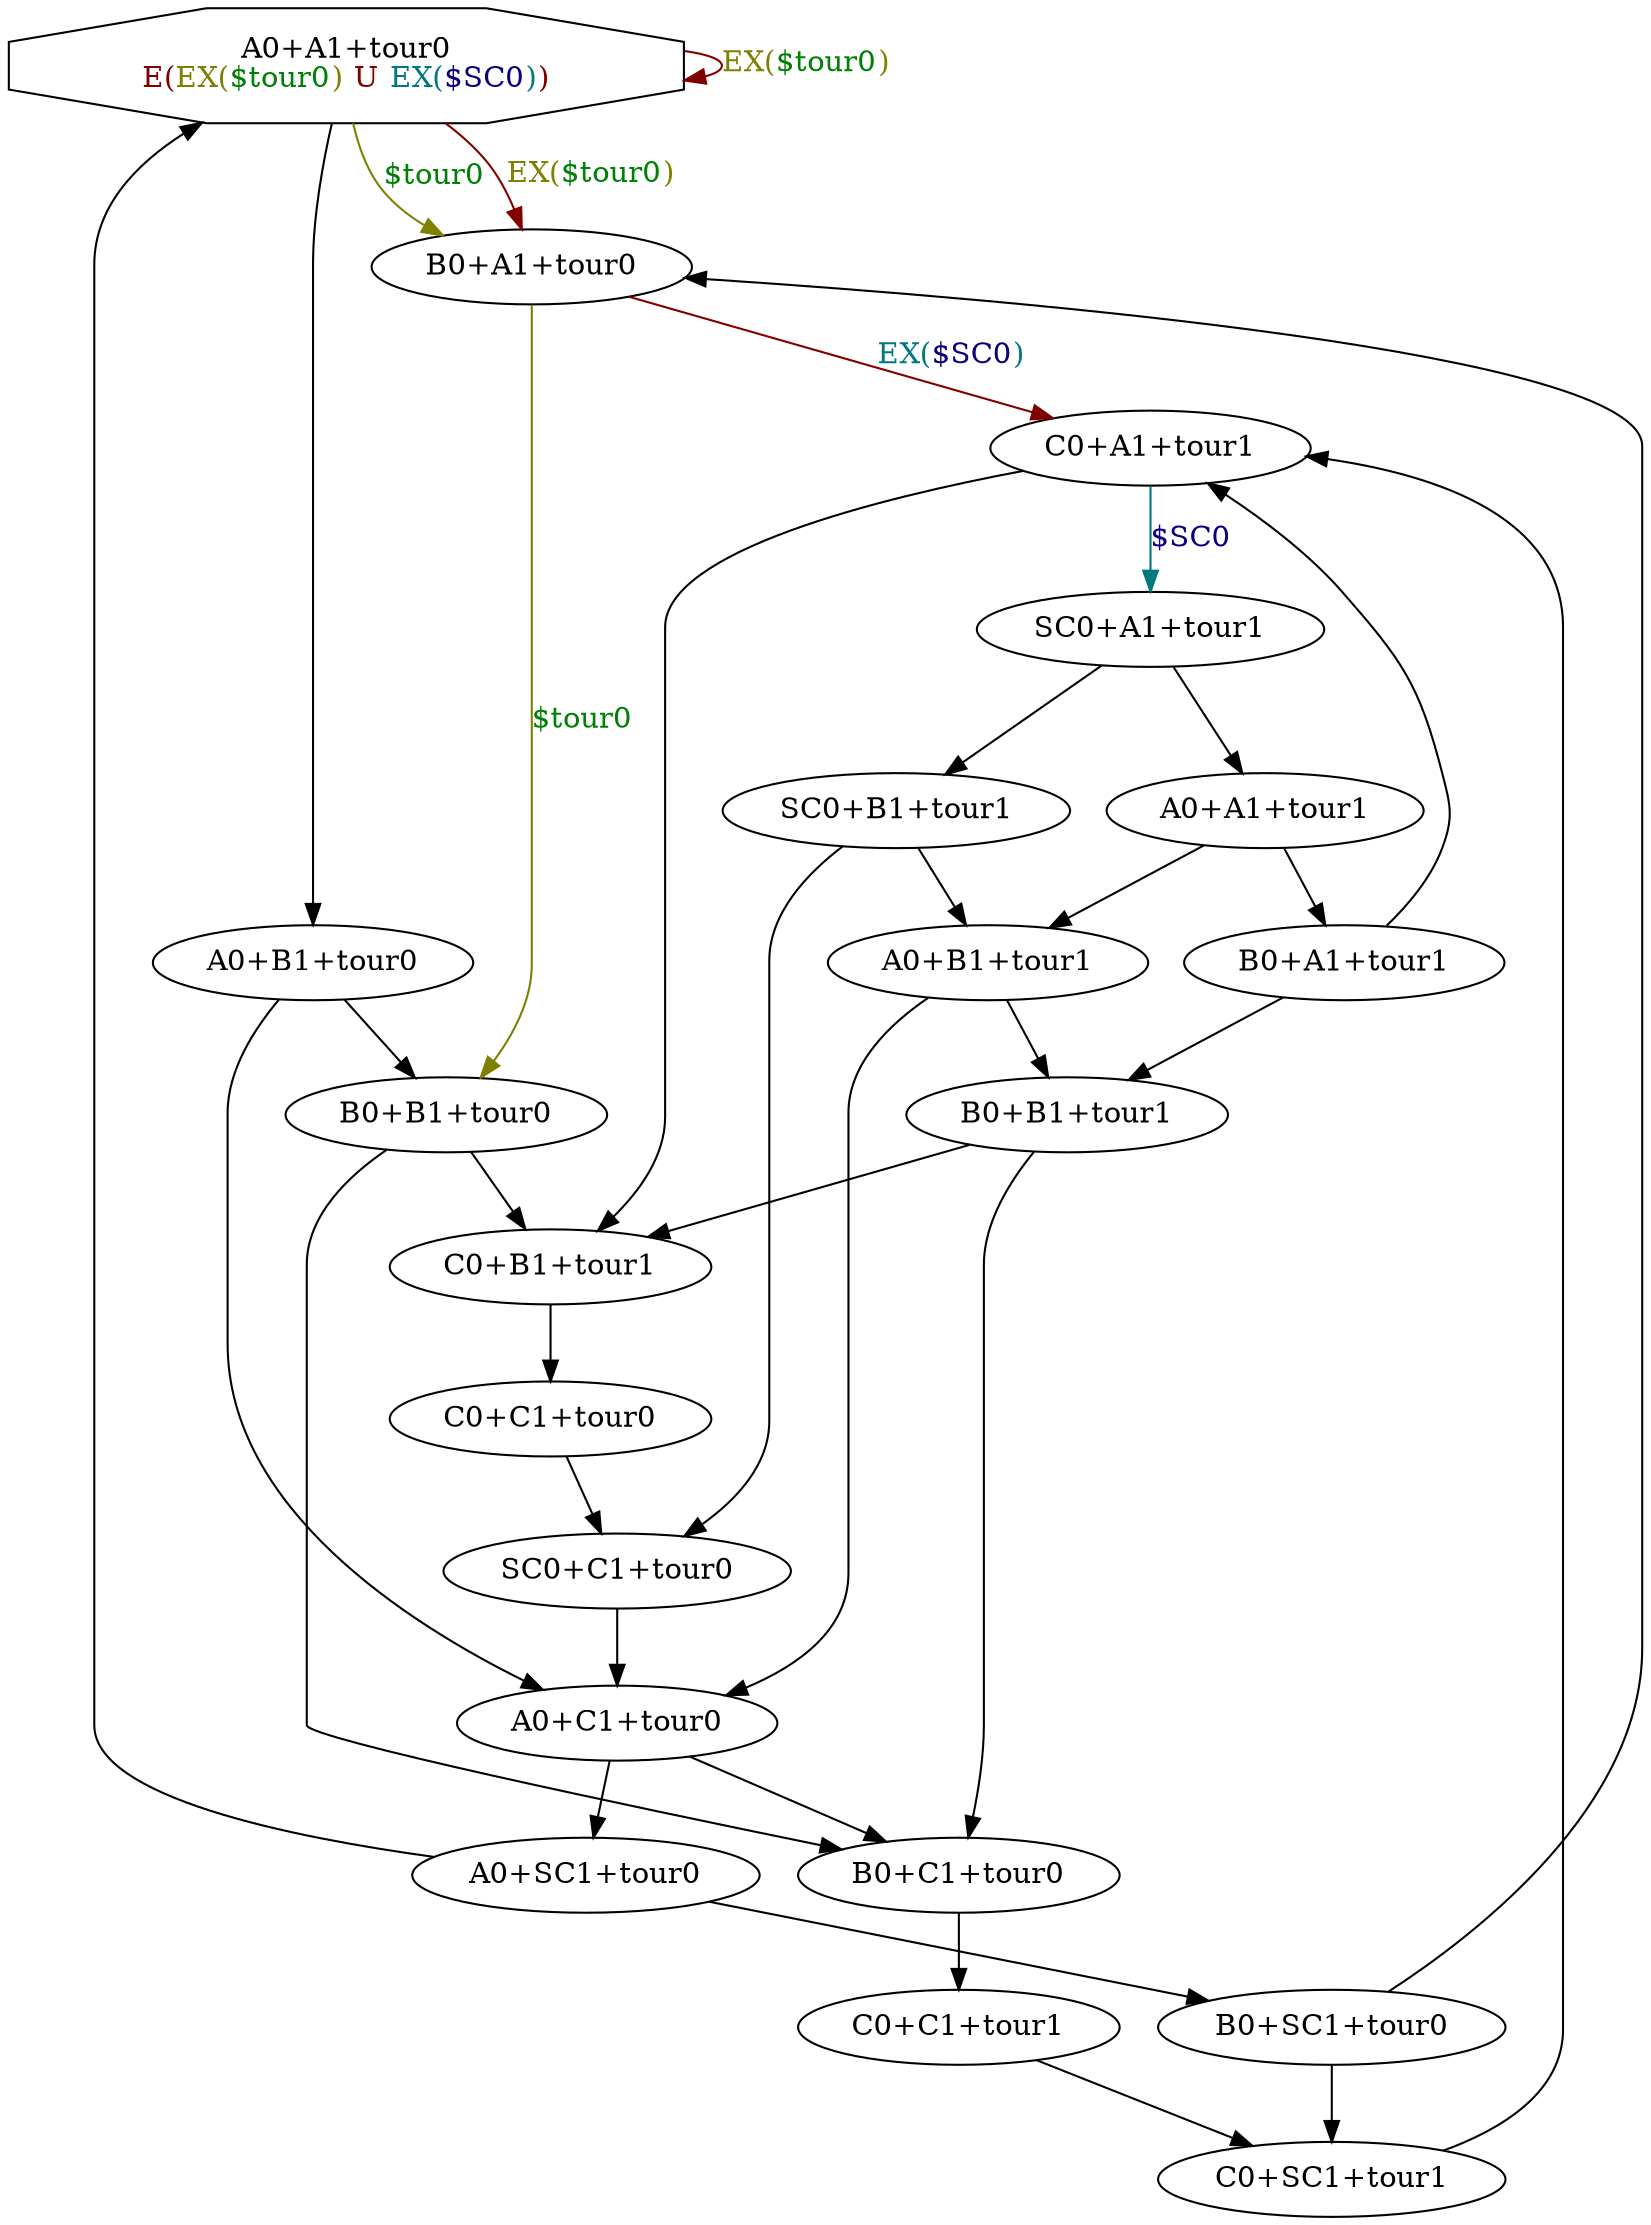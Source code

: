 digraph system {
N0 [label=<A0+A1+tour0<BR/><FONT COLOR="0.0 1 0.5">E(<FONT COLOR="0.17 1 0.5">EX(<FONT COLOR="0.34 1 0.5">$tour0</FONT>)</FONT> U <FONT COLOR="0.51 1 0.5">EX(<FONT COLOR="0.68 1 0.5">$SC0</FONT>)</FONT>)</FONT>>,shape=octagon]
N1 [label=<B0+A1+tour0>]
N2 [label=<C0+A1+tour1>]
N3 [label=<SC0+A1+tour1>]
N4 [label=<A0+A1+tour1>]
N5 [label=<B0+A1+tour1>]
N6 [label=<B0+B1+tour1>]
N7 [label=<C0+B1+tour1>]
N8 [label=<C0+C1+tour0>]
N9 [label=<SC0+C1+tour0>]
N10 [label=<A0+C1+tour0>]
N11 [label=<B0+C1+tour0>]
N12 [label=<C0+C1+tour1>]
N13 [label=<C0+SC1+tour1>]
N14 [label=<A0+SC1+tour0>]
N15 [label=<B0+SC1+tour0>]
N16 [label=<A0+B1+tour1>]
N17 [label=<SC0+B1+tour1>]
N18 [label=<B0+B1+tour0>]
N19 [label=<A0+B1+tour0>]
N0 -> N19
N2 -> N7
N3 -> N4
N3 -> N17
N4 -> N5
N4 -> N16
N5 -> N2
N5 -> N6
N6 -> N7
N6 -> N11
N7 -> N8
N8 -> N9
N9 -> N10
N10 -> N11
N10 -> N14
N11 -> N12
N12 -> N13
N13 -> N2
N14 -> N15
N14 -> N0
N15 -> N13
N15 -> N1
N16 -> N6
N16 -> N10
N17 -> N16
N17 -> N9
N18 -> N7
N18 -> N11
N19 -> N18
N19 -> N10
N1 -> N18 [color="0.17 1 0.5",label=<<FONT COLOR="0.34 1 0.5">$tour0</FONT>>]
N0 -> N1 [color="0.17 1 0.5",label=<<FONT COLOR="0.34 1 0.5">$tour0</FONT>>]
N2 -> N3 [color="0.51 1 0.5",label=<<FONT COLOR="0.68 1 0.5">$SC0</FONT>>]
N0 -> N0 [color="0.0 1 0.5",label=<<FONT COLOR="0.17 1 0.5">EX(<FONT COLOR="0.34 1 0.5">$tour0</FONT>)</FONT>>]
N1 -> N2 [color="0.0 1 0.5",label=<<FONT COLOR="0.51 1 0.5">EX(<FONT COLOR="0.68 1 0.5">$SC0</FONT>)</FONT>>]
N0 -> N1 [color="0.0 1 0.5",label=<<FONT COLOR="0.17 1 0.5">EX(<FONT COLOR="0.34 1 0.5">$tour0</FONT>)</FONT>>]
}
